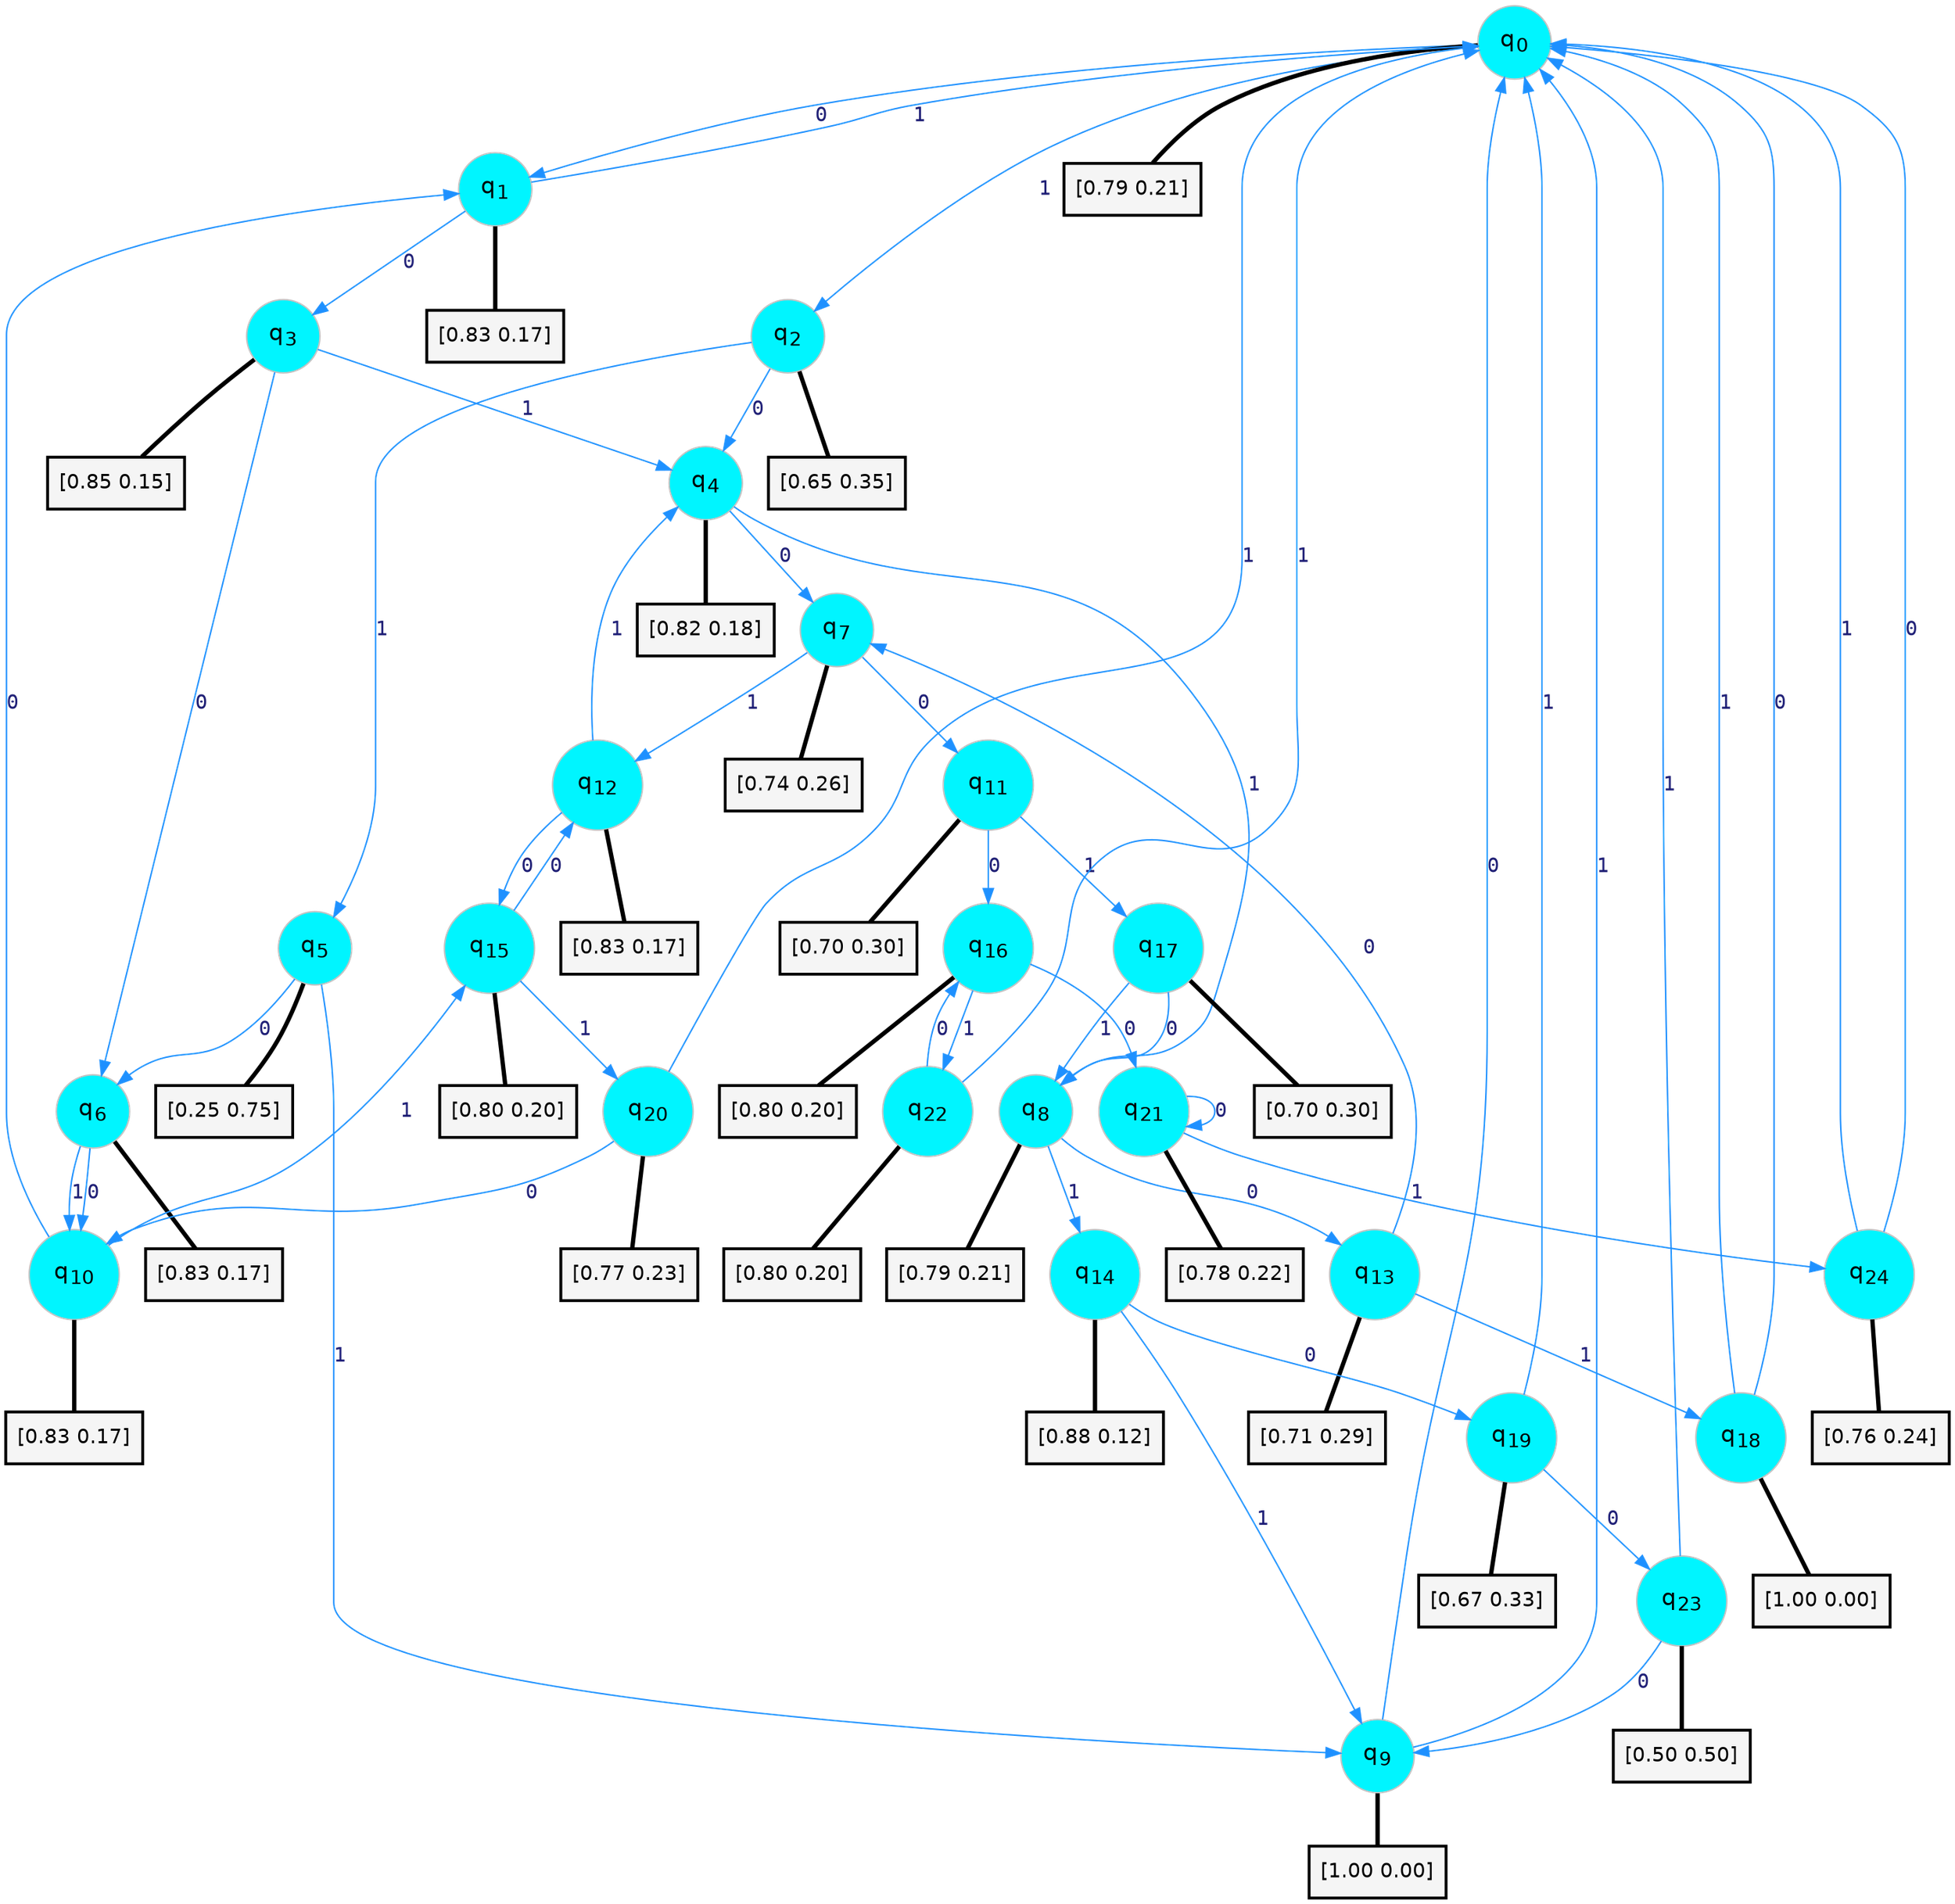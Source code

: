 digraph G {
graph [
bgcolor=transparent, dpi=300, rankdir=TD, size="40,25"];
node [
color=gray, fillcolor=turquoise1, fontcolor=black, fontname=Helvetica, fontsize=16, fontweight=bold, shape=circle, style=filled];
edge [
arrowsize=1, color=dodgerblue1, fontcolor=midnightblue, fontname=courier, fontweight=bold, penwidth=1, style=solid, weight=20];
0[label=<q<SUB>0</SUB>>];
1[label=<q<SUB>1</SUB>>];
2[label=<q<SUB>2</SUB>>];
3[label=<q<SUB>3</SUB>>];
4[label=<q<SUB>4</SUB>>];
5[label=<q<SUB>5</SUB>>];
6[label=<q<SUB>6</SUB>>];
7[label=<q<SUB>7</SUB>>];
8[label=<q<SUB>8</SUB>>];
9[label=<q<SUB>9</SUB>>];
10[label=<q<SUB>10</SUB>>];
11[label=<q<SUB>11</SUB>>];
12[label=<q<SUB>12</SUB>>];
13[label=<q<SUB>13</SUB>>];
14[label=<q<SUB>14</SUB>>];
15[label=<q<SUB>15</SUB>>];
16[label=<q<SUB>16</SUB>>];
17[label=<q<SUB>17</SUB>>];
18[label=<q<SUB>18</SUB>>];
19[label=<q<SUB>19</SUB>>];
20[label=<q<SUB>20</SUB>>];
21[label=<q<SUB>21</SUB>>];
22[label=<q<SUB>22</SUB>>];
23[label=<q<SUB>23</SUB>>];
24[label=<q<SUB>24</SUB>>];
25[label="[0.79 0.21]", shape=box,fontcolor=black, fontname=Helvetica, fontsize=14, penwidth=2, fillcolor=whitesmoke,color=black];
26[label="[0.83 0.17]", shape=box,fontcolor=black, fontname=Helvetica, fontsize=14, penwidth=2, fillcolor=whitesmoke,color=black];
27[label="[0.65 0.35]", shape=box,fontcolor=black, fontname=Helvetica, fontsize=14, penwidth=2, fillcolor=whitesmoke,color=black];
28[label="[0.85 0.15]", shape=box,fontcolor=black, fontname=Helvetica, fontsize=14, penwidth=2, fillcolor=whitesmoke,color=black];
29[label="[0.82 0.18]", shape=box,fontcolor=black, fontname=Helvetica, fontsize=14, penwidth=2, fillcolor=whitesmoke,color=black];
30[label="[0.25 0.75]", shape=box,fontcolor=black, fontname=Helvetica, fontsize=14, penwidth=2, fillcolor=whitesmoke,color=black];
31[label="[0.83 0.17]", shape=box,fontcolor=black, fontname=Helvetica, fontsize=14, penwidth=2, fillcolor=whitesmoke,color=black];
32[label="[0.74 0.26]", shape=box,fontcolor=black, fontname=Helvetica, fontsize=14, penwidth=2, fillcolor=whitesmoke,color=black];
33[label="[0.79 0.21]", shape=box,fontcolor=black, fontname=Helvetica, fontsize=14, penwidth=2, fillcolor=whitesmoke,color=black];
34[label="[1.00 0.00]", shape=box,fontcolor=black, fontname=Helvetica, fontsize=14, penwidth=2, fillcolor=whitesmoke,color=black];
35[label="[0.83 0.17]", shape=box,fontcolor=black, fontname=Helvetica, fontsize=14, penwidth=2, fillcolor=whitesmoke,color=black];
36[label="[0.70 0.30]", shape=box,fontcolor=black, fontname=Helvetica, fontsize=14, penwidth=2, fillcolor=whitesmoke,color=black];
37[label="[0.83 0.17]", shape=box,fontcolor=black, fontname=Helvetica, fontsize=14, penwidth=2, fillcolor=whitesmoke,color=black];
38[label="[0.71 0.29]", shape=box,fontcolor=black, fontname=Helvetica, fontsize=14, penwidth=2, fillcolor=whitesmoke,color=black];
39[label="[0.88 0.12]", shape=box,fontcolor=black, fontname=Helvetica, fontsize=14, penwidth=2, fillcolor=whitesmoke,color=black];
40[label="[0.80 0.20]", shape=box,fontcolor=black, fontname=Helvetica, fontsize=14, penwidth=2, fillcolor=whitesmoke,color=black];
41[label="[0.80 0.20]", shape=box,fontcolor=black, fontname=Helvetica, fontsize=14, penwidth=2, fillcolor=whitesmoke,color=black];
42[label="[0.70 0.30]", shape=box,fontcolor=black, fontname=Helvetica, fontsize=14, penwidth=2, fillcolor=whitesmoke,color=black];
43[label="[1.00 0.00]", shape=box,fontcolor=black, fontname=Helvetica, fontsize=14, penwidth=2, fillcolor=whitesmoke,color=black];
44[label="[0.67 0.33]", shape=box,fontcolor=black, fontname=Helvetica, fontsize=14, penwidth=2, fillcolor=whitesmoke,color=black];
45[label="[0.77 0.23]", shape=box,fontcolor=black, fontname=Helvetica, fontsize=14, penwidth=2, fillcolor=whitesmoke,color=black];
46[label="[0.78 0.22]", shape=box,fontcolor=black, fontname=Helvetica, fontsize=14, penwidth=2, fillcolor=whitesmoke,color=black];
47[label="[0.80 0.20]", shape=box,fontcolor=black, fontname=Helvetica, fontsize=14, penwidth=2, fillcolor=whitesmoke,color=black];
48[label="[0.50 0.50]", shape=box,fontcolor=black, fontname=Helvetica, fontsize=14, penwidth=2, fillcolor=whitesmoke,color=black];
49[label="[0.76 0.24]", shape=box,fontcolor=black, fontname=Helvetica, fontsize=14, penwidth=2, fillcolor=whitesmoke,color=black];
0->1 [label=0];
0->2 [label=1];
0->25 [arrowhead=none, penwidth=3,color=black];
1->3 [label=0];
1->0 [label=1];
1->26 [arrowhead=none, penwidth=3,color=black];
2->4 [label=0];
2->5 [label=1];
2->27 [arrowhead=none, penwidth=3,color=black];
3->6 [label=0];
3->4 [label=1];
3->28 [arrowhead=none, penwidth=3,color=black];
4->7 [label=0];
4->8 [label=1];
4->29 [arrowhead=none, penwidth=3,color=black];
5->6 [label=0];
5->9 [label=1];
5->30 [arrowhead=none, penwidth=3,color=black];
6->10 [label=0];
6->10 [label=1];
6->31 [arrowhead=none, penwidth=3,color=black];
7->11 [label=0];
7->12 [label=1];
7->32 [arrowhead=none, penwidth=3,color=black];
8->13 [label=0];
8->14 [label=1];
8->33 [arrowhead=none, penwidth=3,color=black];
9->0 [label=0];
9->0 [label=1];
9->34 [arrowhead=none, penwidth=3,color=black];
10->1 [label=0];
10->15 [label=1];
10->35 [arrowhead=none, penwidth=3,color=black];
11->16 [label=0];
11->17 [label=1];
11->36 [arrowhead=none, penwidth=3,color=black];
12->15 [label=0];
12->4 [label=1];
12->37 [arrowhead=none, penwidth=3,color=black];
13->7 [label=0];
13->18 [label=1];
13->38 [arrowhead=none, penwidth=3,color=black];
14->19 [label=0];
14->9 [label=1];
14->39 [arrowhead=none, penwidth=3,color=black];
15->12 [label=0];
15->20 [label=1];
15->40 [arrowhead=none, penwidth=3,color=black];
16->21 [label=0];
16->22 [label=1];
16->41 [arrowhead=none, penwidth=3,color=black];
17->8 [label=0];
17->8 [label=1];
17->42 [arrowhead=none, penwidth=3,color=black];
18->0 [label=0];
18->0 [label=1];
18->43 [arrowhead=none, penwidth=3,color=black];
19->23 [label=0];
19->0 [label=1];
19->44 [arrowhead=none, penwidth=3,color=black];
20->10 [label=0];
20->0 [label=1];
20->45 [arrowhead=none, penwidth=3,color=black];
21->21 [label=0];
21->24 [label=1];
21->46 [arrowhead=none, penwidth=3,color=black];
22->16 [label=0];
22->0 [label=1];
22->47 [arrowhead=none, penwidth=3,color=black];
23->9 [label=0];
23->0 [label=1];
23->48 [arrowhead=none, penwidth=3,color=black];
24->0 [label=0];
24->0 [label=1];
24->49 [arrowhead=none, penwidth=3,color=black];
}
